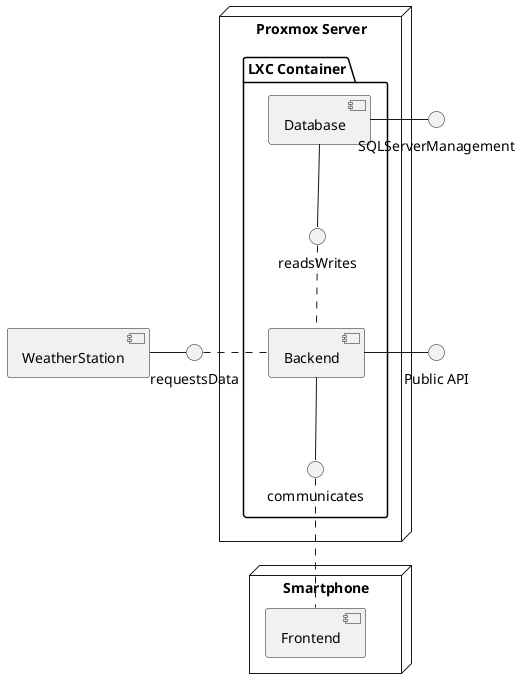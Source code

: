@startuml component_diagramm

node "Proxmox Server" {
    package "LXC Container" {
        readsWrites -u- [Database]
        communicates -u- [Backend]
    }
}

node "Smartphone" {
    [Frontend]
}

requestsData -l- [WeatherStation]


Backend .l. requestsData
Backend .u. readsWrites
"Public API" -r- Backend
Frontend .u. communicates
SQLServerManagement -r- Database
@enduml